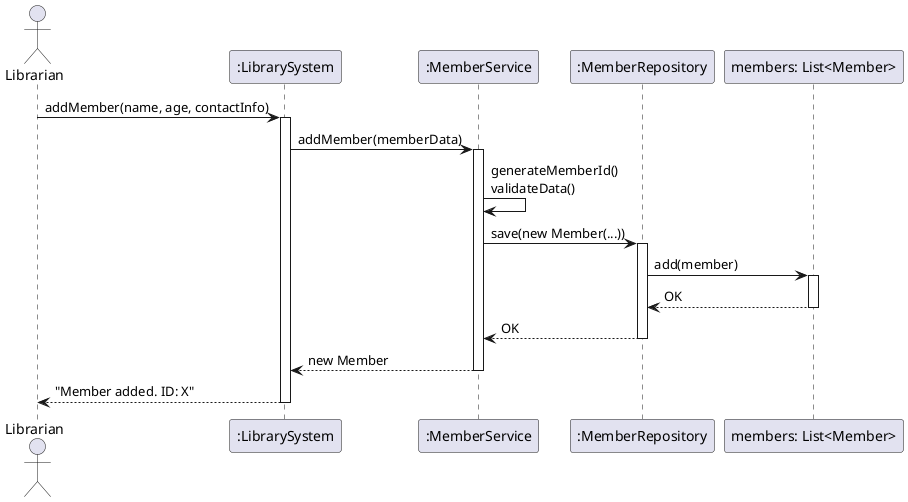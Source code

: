 @startuml
'https://plantuml.com/sequence-diagram
actor Librarian
participant ":LibrarySystem" as System
participant ":MemberService" as Service
participant ":MemberRepository" as Repo
participant "members: List<Member>" as List

Librarian -> System: addMember(name, age, contactInfo)
activate System

System -> Service: addMember(memberData)
activate Service

Service -> Service: generateMemberId()\nvalidateData()

Service -> Repo: save(new Member(...))
activate Repo

Repo -> List: add(member)
activate List
List --> Repo: OK
deactivate List

Repo --> Service: OK
deactivate Repo

Service --> System: new Member
deactivate Service

System --> Librarian: "Member added. ID: X"
deactivate System
@enduml